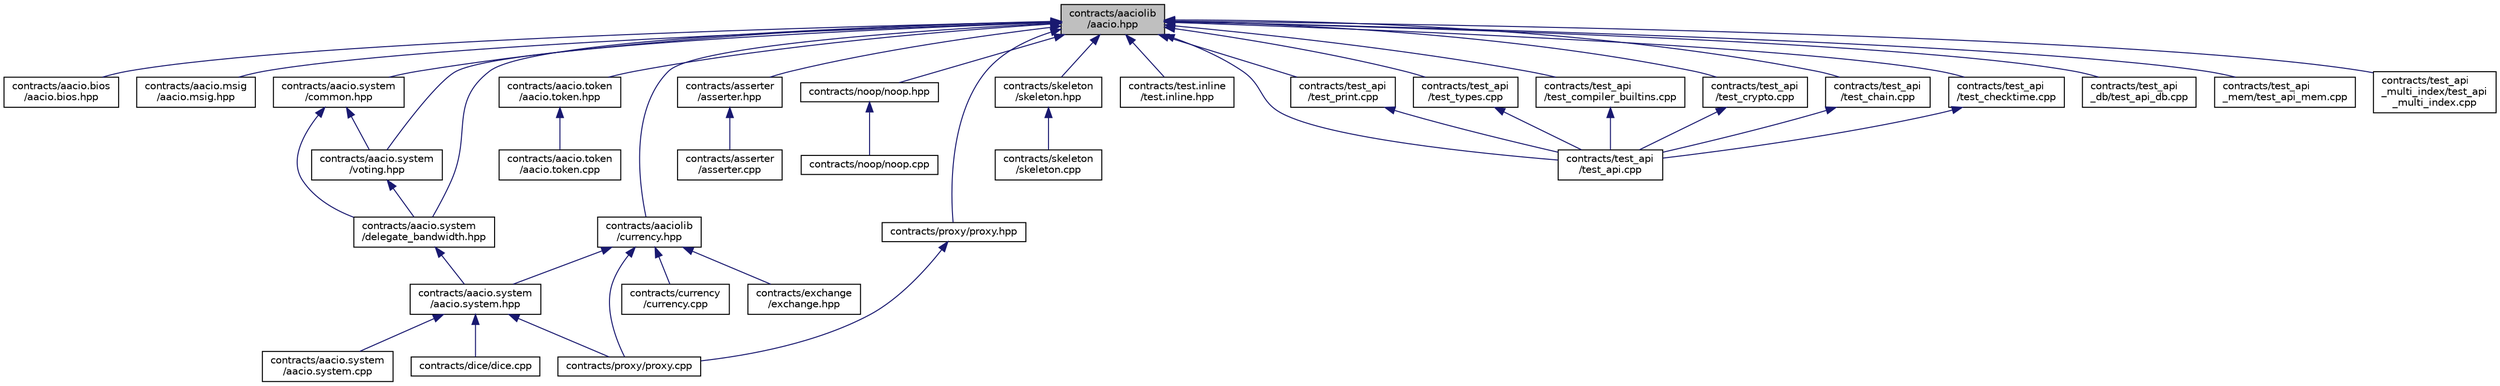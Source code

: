 digraph "contracts/aaciolib/aacio.hpp"
{
  edge [fontname="Helvetica",fontsize="10",labelfontname="Helvetica",labelfontsize="10"];
  node [fontname="Helvetica",fontsize="10",shape=record];
  Node83 [label="contracts/aaciolib\l/aacio.hpp",height=0.2,width=0.4,color="black", fillcolor="grey75", style="filled", fontcolor="black"];
  Node83 -> Node84 [dir="back",color="midnightblue",fontsize="10",style="solid"];
  Node84 [label="contracts/aacio.bios\l/aacio.bios.hpp",height=0.2,width=0.4,color="black", fillcolor="white", style="filled",URL="$aacio_8bios_8hpp_source.html"];
  Node83 -> Node85 [dir="back",color="midnightblue",fontsize="10",style="solid"];
  Node85 [label="contracts/aacio.msig\l/aacio.msig.hpp",height=0.2,width=0.4,color="black", fillcolor="white", style="filled",URL="$aacio_8msig_8hpp_source.html"];
  Node83 -> Node86 [dir="back",color="midnightblue",fontsize="10",style="solid"];
  Node86 [label="contracts/aacio.system\l/common.hpp",height=0.2,width=0.4,color="black", fillcolor="white", style="filled",URL="$contracts_2aacio_8system_2common_8hpp_source.html"];
  Node86 -> Node87 [dir="back",color="midnightblue",fontsize="10",style="solid"];
  Node87 [label="contracts/aacio.system\l/delegate_bandwidth.hpp",height=0.2,width=0.4,color="black", fillcolor="white", style="filled",URL="$delegate__bandwidth_8hpp.html"];
  Node87 -> Node88 [dir="back",color="midnightblue",fontsize="10",style="solid"];
  Node88 [label="contracts/aacio.system\l/aacio.system.hpp",height=0.2,width=0.4,color="black", fillcolor="white", style="filled",URL="$aacio_8system_8hpp.html"];
  Node88 -> Node89 [dir="back",color="midnightblue",fontsize="10",style="solid"];
  Node89 [label="contracts/aacio.system\l/aacio.system.cpp",height=0.2,width=0.4,color="black", fillcolor="white", style="filled",URL="$aacio_8system_8cpp.html"];
  Node88 -> Node90 [dir="back",color="midnightblue",fontsize="10",style="solid"];
  Node90 [label="contracts/dice/dice.cpp",height=0.2,width=0.4,color="black", fillcolor="white", style="filled",URL="$dice_8cpp.html"];
  Node88 -> Node91 [dir="back",color="midnightblue",fontsize="10",style="solid"];
  Node91 [label="contracts/proxy/proxy.cpp",height=0.2,width=0.4,color="black", fillcolor="white", style="filled",URL="$proxy_8cpp.html"];
  Node86 -> Node92 [dir="back",color="midnightblue",fontsize="10",style="solid"];
  Node92 [label="contracts/aacio.system\l/voting.hpp",height=0.2,width=0.4,color="black", fillcolor="white", style="filled",URL="$voting_8hpp.html"];
  Node92 -> Node87 [dir="back",color="midnightblue",fontsize="10",style="solid"];
  Node83 -> Node92 [dir="back",color="midnightblue",fontsize="10",style="solid"];
  Node83 -> Node87 [dir="back",color="midnightblue",fontsize="10",style="solid"];
  Node83 -> Node93 [dir="back",color="midnightblue",fontsize="10",style="solid"];
  Node93 [label="contracts/aacio.token\l/aacio.token.hpp",height=0.2,width=0.4,color="black", fillcolor="white", style="filled",URL="$aacio_8token_8hpp.html"];
  Node93 -> Node94 [dir="back",color="midnightblue",fontsize="10",style="solid"];
  Node94 [label="contracts/aacio.token\l/aacio.token.cpp",height=0.2,width=0.4,color="black", fillcolor="white", style="filled",URL="$aacio_8token_8cpp.html"];
  Node83 -> Node95 [dir="back",color="midnightblue",fontsize="10",style="solid"];
  Node95 [label="contracts/aaciolib\l/currency.hpp",height=0.2,width=0.4,color="black", fillcolor="white", style="filled",URL="$currency_8hpp_source.html"];
  Node95 -> Node88 [dir="back",color="midnightblue",fontsize="10",style="solid"];
  Node95 -> Node96 [dir="back",color="midnightblue",fontsize="10",style="solid"];
  Node96 [label="contracts/currency\l/currency.cpp",height=0.2,width=0.4,color="black", fillcolor="white", style="filled",URL="$currency_8cpp.html"];
  Node95 -> Node97 [dir="back",color="midnightblue",fontsize="10",style="solid"];
  Node97 [label="contracts/exchange\l/exchange.hpp",height=0.2,width=0.4,color="black", fillcolor="white", style="filled",URL="$exchange_8hpp_source.html"];
  Node95 -> Node91 [dir="back",color="midnightblue",fontsize="10",style="solid"];
  Node83 -> Node98 [dir="back",color="midnightblue",fontsize="10",style="solid"];
  Node98 [label="contracts/asserter\l/asserter.hpp",height=0.2,width=0.4,color="black", fillcolor="white", style="filled",URL="$asserter_8hpp.html"];
  Node98 -> Node99 [dir="back",color="midnightblue",fontsize="10",style="solid"];
  Node99 [label="contracts/asserter\l/asserter.cpp",height=0.2,width=0.4,color="black", fillcolor="white", style="filled",URL="$asserter_8cpp.html"];
  Node83 -> Node100 [dir="back",color="midnightblue",fontsize="10",style="solid"];
  Node100 [label="contracts/noop/noop.hpp",height=0.2,width=0.4,color="black", fillcolor="white", style="filled",URL="$noop_8hpp.html"];
  Node100 -> Node101 [dir="back",color="midnightblue",fontsize="10",style="solid"];
  Node101 [label="contracts/noop/noop.cpp",height=0.2,width=0.4,color="black", fillcolor="white", style="filled",URL="$noop_8cpp.html"];
  Node83 -> Node102 [dir="back",color="midnightblue",fontsize="10",style="solid"];
  Node102 [label="contracts/proxy/proxy.hpp",height=0.2,width=0.4,color="black", fillcolor="white", style="filled",URL="$proxy_8hpp.html"];
  Node102 -> Node91 [dir="back",color="midnightblue",fontsize="10",style="solid"];
  Node83 -> Node103 [dir="back",color="midnightblue",fontsize="10",style="solid"];
  Node103 [label="contracts/skeleton\l/skeleton.hpp",height=0.2,width=0.4,color="black", fillcolor="white", style="filled",URL="$skeleton_8hpp.html"];
  Node103 -> Node104 [dir="back",color="midnightblue",fontsize="10",style="solid"];
  Node104 [label="contracts/skeleton\l/skeleton.cpp",height=0.2,width=0.4,color="black", fillcolor="white", style="filled",URL="$skeleton_8cpp.html"];
  Node83 -> Node105 [dir="back",color="midnightblue",fontsize="10",style="solid"];
  Node105 [label="contracts/test.inline\l/test.inline.hpp",height=0.2,width=0.4,color="black", fillcolor="white", style="filled",URL="$test_8inline_8hpp_source.html"];
  Node83 -> Node106 [dir="back",color="midnightblue",fontsize="10",style="solid"];
  Node106 [label="contracts/test_api\l/test_api.cpp",height=0.2,width=0.4,color="black", fillcolor="white", style="filled",URL="$test__api_8cpp.html"];
  Node83 -> Node107 [dir="back",color="midnightblue",fontsize="10",style="solid"];
  Node107 [label="contracts/test_api\l/test_print.cpp",height=0.2,width=0.4,color="black", fillcolor="white", style="filled",URL="$test__print_8cpp.html"];
  Node107 -> Node106 [dir="back",color="midnightblue",fontsize="10",style="solid"];
  Node83 -> Node108 [dir="back",color="midnightblue",fontsize="10",style="solid"];
  Node108 [label="contracts/test_api\l/test_types.cpp",height=0.2,width=0.4,color="black", fillcolor="white", style="filled",URL="$test__types_8cpp.html"];
  Node108 -> Node106 [dir="back",color="midnightblue",fontsize="10",style="solid"];
  Node83 -> Node109 [dir="back",color="midnightblue",fontsize="10",style="solid"];
  Node109 [label="contracts/test_api\l/test_compiler_builtins.cpp",height=0.2,width=0.4,color="black", fillcolor="white", style="filled",URL="$test__compiler__builtins_8cpp.html"];
  Node109 -> Node106 [dir="back",color="midnightblue",fontsize="10",style="solid"];
  Node83 -> Node110 [dir="back",color="midnightblue",fontsize="10",style="solid"];
  Node110 [label="contracts/test_api\l/test_crypto.cpp",height=0.2,width=0.4,color="black", fillcolor="white", style="filled",URL="$test__crypto_8cpp.html"];
  Node110 -> Node106 [dir="back",color="midnightblue",fontsize="10",style="solid"];
  Node83 -> Node111 [dir="back",color="midnightblue",fontsize="10",style="solid"];
  Node111 [label="contracts/test_api\l/test_chain.cpp",height=0.2,width=0.4,color="black", fillcolor="white", style="filled",URL="$test__chain_8cpp.html"];
  Node111 -> Node106 [dir="back",color="midnightblue",fontsize="10",style="solid"];
  Node83 -> Node112 [dir="back",color="midnightblue",fontsize="10",style="solid"];
  Node112 [label="contracts/test_api\l/test_checktime.cpp",height=0.2,width=0.4,color="black", fillcolor="white", style="filled",URL="$test__checktime_8cpp.html"];
  Node112 -> Node106 [dir="back",color="midnightblue",fontsize="10",style="solid"];
  Node83 -> Node113 [dir="back",color="midnightblue",fontsize="10",style="solid"];
  Node113 [label="contracts/test_api\l_db/test_api_db.cpp",height=0.2,width=0.4,color="black", fillcolor="white", style="filled",URL="$test__api__db_8cpp.html"];
  Node83 -> Node114 [dir="back",color="midnightblue",fontsize="10",style="solid"];
  Node114 [label="contracts/test_api\l_mem/test_api_mem.cpp",height=0.2,width=0.4,color="black", fillcolor="white", style="filled",URL="$test__api__mem_8cpp.html"];
  Node83 -> Node115 [dir="back",color="midnightblue",fontsize="10",style="solid"];
  Node115 [label="contracts/test_api\l_multi_index/test_api\l_multi_index.cpp",height=0.2,width=0.4,color="black", fillcolor="white", style="filled",URL="$test__api__multi__index_8cpp.html"];
}
